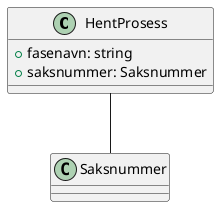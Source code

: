 @startuml
class HentProsess {
    +fasenavn: string
    +saksnummer: Saksnummer
}

HentProsess -- Saksnummer

@enduml